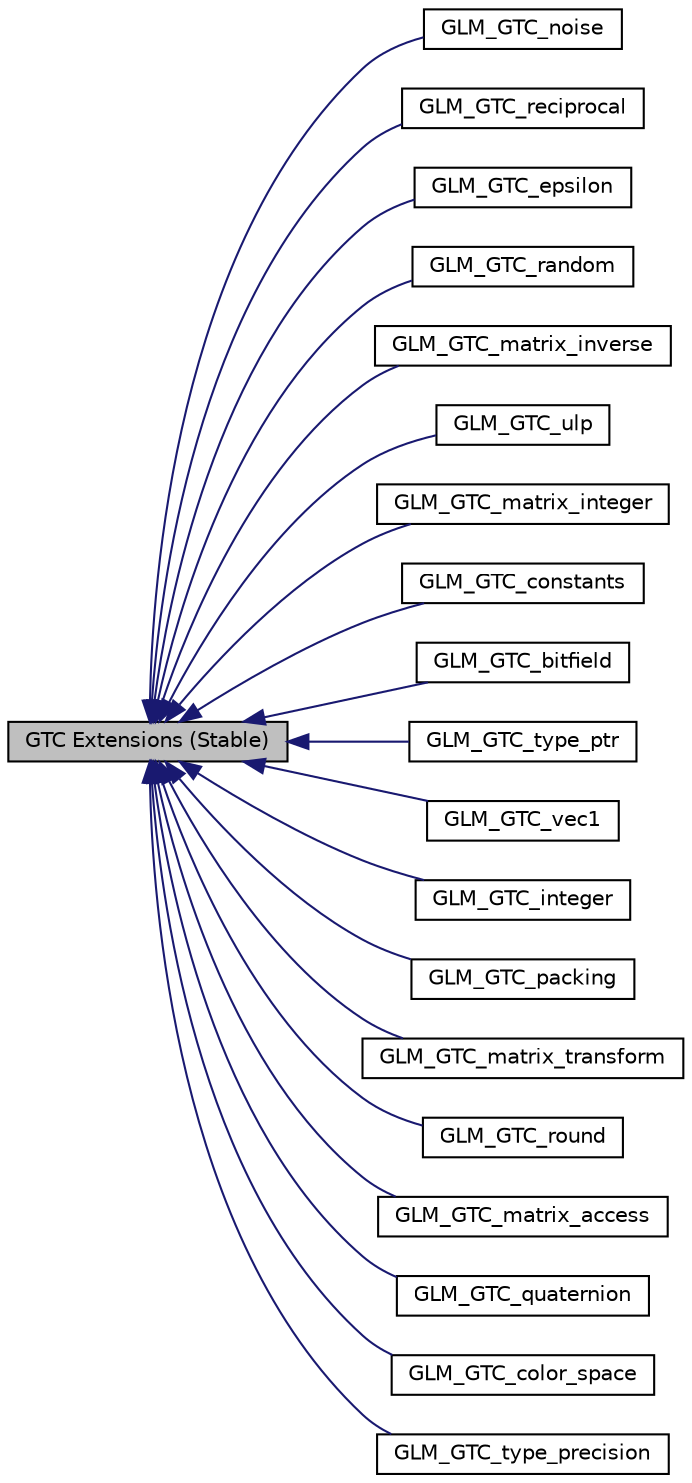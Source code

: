 digraph "GTC Extensions (Stable)"
{
  edge [fontname="Helvetica",fontsize="10",labelfontname="Helvetica",labelfontsize="10"];
  node [fontname="Helvetica",fontsize="10",shape=record];
  rankdir=LR;
  Node10 [label="GLM_GTC_noise",height=0.2,width=0.4,color="black", fillcolor="white", style="filled",URL="$group__gtc__noise.html"];
  Node0 [label="GTC Extensions (Stable)",height=0.2,width=0.4,color="black", fillcolor="grey75", style="filled" fontcolor="black"];
  Node14 [label="GLM_GTC_reciprocal",height=0.2,width=0.4,color="black", fillcolor="white", style="filled",URL="$group__gtc__reciprocal.html",tooltip="Define secant, cosecant and cotangent functions. "];
  Node4 [label="GLM_GTC_epsilon",height=0.2,width=0.4,color="black", fillcolor="white", style="filled",URL="$group__gtc__epsilon.html",tooltip="Comparison functions for a user defined epsilon values. "];
  Node13 [label="GLM_GTC_random",height=0.2,width=0.4,color="black", fillcolor="white", style="filled",URL="$group__gtc__random.html",tooltip="Generate random number from various distribution methods. "];
  Node8 [label="GLM_GTC_matrix_inverse",height=0.2,width=0.4,color="black", fillcolor="white", style="filled",URL="$group__gtc__matrix__inverse.html"];
  Node18 [label="GLM_GTC_ulp",height=0.2,width=0.4,color="black", fillcolor="white", style="filled",URL="$group__gtc__ulp.html",tooltip="Allow the measurement of the accuracy of a function against a reference implementation. This extension works on floating-point data and provide results in ULP. &lt;glm/gtc/ulp.hpp&gt; need to be included to use these features. "];
  Node7 [label="GLM_GTC_matrix_integer",height=0.2,width=0.4,color="black", fillcolor="white", style="filled",URL="$group__gtc__matrix__integer.html"];
  Node3 [label="GLM_GTC_constants",height=0.2,width=0.4,color="black", fillcolor="white", style="filled",URL="$group__gtc__constants.html",tooltip="Provide a list of constants and precomputed useful values. "];
  Node1 [label="GLM_GTC_bitfield",height=0.2,width=0.4,color="black", fillcolor="white", style="filled",URL="$group__gtc__bitfield.html",tooltip="Allow to perform bit operations on integer values. "];
  Node17 [label="GLM_GTC_type_ptr",height=0.2,width=0.4,color="black", fillcolor="white", style="filled",URL="$group__gtc__type__ptr.html",tooltip="Handles the interaction between pointers and vector, matrix types. "];
  Node19 [label="GLM_GTC_vec1",height=0.2,width=0.4,color="black", fillcolor="white", style="filled",URL="$group__gtc__vec1.html",tooltip="Add vec1, ivec1, uvec1 and bvec1 types. &lt;glm/gtc/vec1.hpp&gt; need to be included to use these functiona..."];
  Node5 [label="GLM_GTC_integer",height=0.2,width=0.4,color="black", fillcolor="white", style="filled",URL="$group__gtc__integer.html",tooltip="Allow to perform bit operations on integer values. "];
  Node11 [label="GLM_GTC_packing",height=0.2,width=0.4,color="black", fillcolor="white", style="filled",URL="$group__gtc__packing.html",tooltip="This extension provides a set of function to convert vertors to packed formats. "];
  Node9 [label="GLM_GTC_matrix_transform",height=0.2,width=0.4,color="black", fillcolor="white", style="filled",URL="$group__gtc__matrix__transform.html",tooltip="Defines functions that generate common transformation matrices. "];
  Node15 [label="GLM_GTC_round",height=0.2,width=0.4,color="black", fillcolor="white", style="filled",URL="$group__gtc__round.html",tooltip="rounding value to specific boundings "];
  Node6 [label="GLM_GTC_matrix_access",height=0.2,width=0.4,color="black", fillcolor="white", style="filled",URL="$group__gtc__matrix__access.html"];
  Node12 [label="GLM_GTC_quaternion",height=0.2,width=0.4,color="black", fillcolor="white", style="filled",URL="$group__gtc__quaternion.html",tooltip="Defines a templated quaternion type and several quaternion operations. "];
  Node2 [label="GLM_GTC_color_space",height=0.2,width=0.4,color="black", fillcolor="white", style="filled",URL="$group__gtc__color__space.html",tooltip="Allow to perform bit operations on integer values. "];
  Node16 [label="GLM_GTC_type_precision",height=0.2,width=0.4,color="black", fillcolor="white", style="filled",URL="$group__gtc__type__precision.html",tooltip="Defines specific C++-based precision types. "];
  Node0->Node1 [shape=plaintext, color="midnightblue", dir="back", style="solid"];
  Node0->Node2 [shape=plaintext, color="midnightblue", dir="back", style="solid"];
  Node0->Node3 [shape=plaintext, color="midnightblue", dir="back", style="solid"];
  Node0->Node4 [shape=plaintext, color="midnightblue", dir="back", style="solid"];
  Node0->Node5 [shape=plaintext, color="midnightblue", dir="back", style="solid"];
  Node0->Node6 [shape=plaintext, color="midnightblue", dir="back", style="solid"];
  Node0->Node7 [shape=plaintext, color="midnightblue", dir="back", style="solid"];
  Node0->Node8 [shape=plaintext, color="midnightblue", dir="back", style="solid"];
  Node0->Node9 [shape=plaintext, color="midnightblue", dir="back", style="solid"];
  Node0->Node10 [shape=plaintext, color="midnightblue", dir="back", style="solid"];
  Node0->Node11 [shape=plaintext, color="midnightblue", dir="back", style="solid"];
  Node0->Node12 [shape=plaintext, color="midnightblue", dir="back", style="solid"];
  Node0->Node13 [shape=plaintext, color="midnightblue", dir="back", style="solid"];
  Node0->Node14 [shape=plaintext, color="midnightblue", dir="back", style="solid"];
  Node0->Node15 [shape=plaintext, color="midnightblue", dir="back", style="solid"];
  Node0->Node16 [shape=plaintext, color="midnightblue", dir="back", style="solid"];
  Node0->Node17 [shape=plaintext, color="midnightblue", dir="back", style="solid"];
  Node0->Node18 [shape=plaintext, color="midnightblue", dir="back", style="solid"];
  Node0->Node19 [shape=plaintext, color="midnightblue", dir="back", style="solid"];
}
